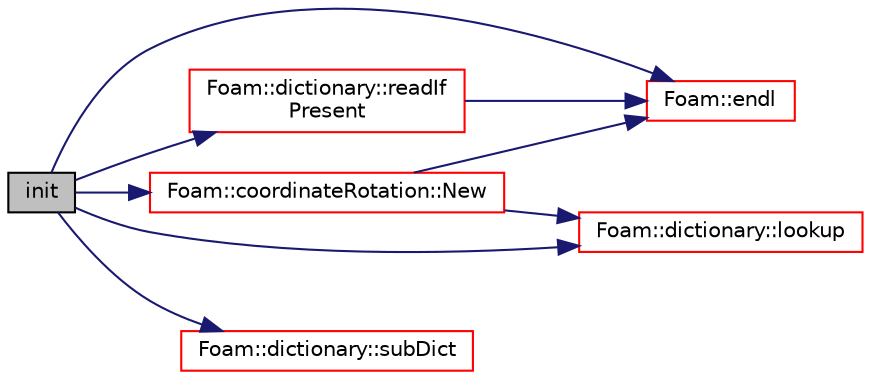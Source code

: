 digraph "init"
{
  bgcolor="transparent";
  edge [fontname="Helvetica",fontsize="10",labelfontname="Helvetica",labelfontsize="10"];
  node [fontname="Helvetica",fontsize="10",shape=record];
  rankdir="LR";
  Node1558 [label="init",height=0.2,width=0.4,color="black", fillcolor="grey75", style="filled", fontcolor="black"];
  Node1558 -> Node1559 [color="midnightblue",fontsize="10",style="solid",fontname="Helvetica"];
  Node1559 [label="Foam::endl",height=0.2,width=0.4,color="red",URL="$a21851.html#a2db8fe02a0d3909e9351bb4275b23ce4",tooltip="Add newline and flush stream. "];
  Node1558 -> Node1561 [color="midnightblue",fontsize="10",style="solid",fontname="Helvetica"];
  Node1561 [label="Foam::dictionary::lookup",height=0.2,width=0.4,color="red",URL="$a27129.html#a6a0727fa523e48977e27348663def509",tooltip="Find and return an entry data stream. "];
  Node1558 -> Node1856 [color="midnightblue",fontsize="10",style="solid",fontname="Helvetica"];
  Node1856 [label="Foam::coordinateRotation::New",height=0.2,width=0.4,color="red",URL="$a26125.html#a61e07101d56902ed773dfea1283ee13f",tooltip="Select constructed from dictionary and objectRegistry. "];
  Node1856 -> Node1559 [color="midnightblue",fontsize="10",style="solid",fontname="Helvetica"];
  Node1856 -> Node1561 [color="midnightblue",fontsize="10",style="solid",fontname="Helvetica"];
  Node1558 -> Node1697 [color="midnightblue",fontsize="10",style="solid",fontname="Helvetica"];
  Node1697 [label="Foam::dictionary::readIf\lPresent",height=0.2,width=0.4,color="red",URL="$a27129.html#ad4bd008e6ee208313f2c3a963ee1170d",tooltip="Find an entry if present, and assign to T. "];
  Node1697 -> Node1559 [color="midnightblue",fontsize="10",style="solid",fontname="Helvetica"];
  Node1558 -> Node1701 [color="midnightblue",fontsize="10",style="solid",fontname="Helvetica"];
  Node1701 [label="Foam::dictionary::subDict",height=0.2,width=0.4,color="red",URL="$a27129.html#aaa26b5f2da6aff5a6a59af5407f1bf59",tooltip="Find and return a sub-dictionary. "];
}
